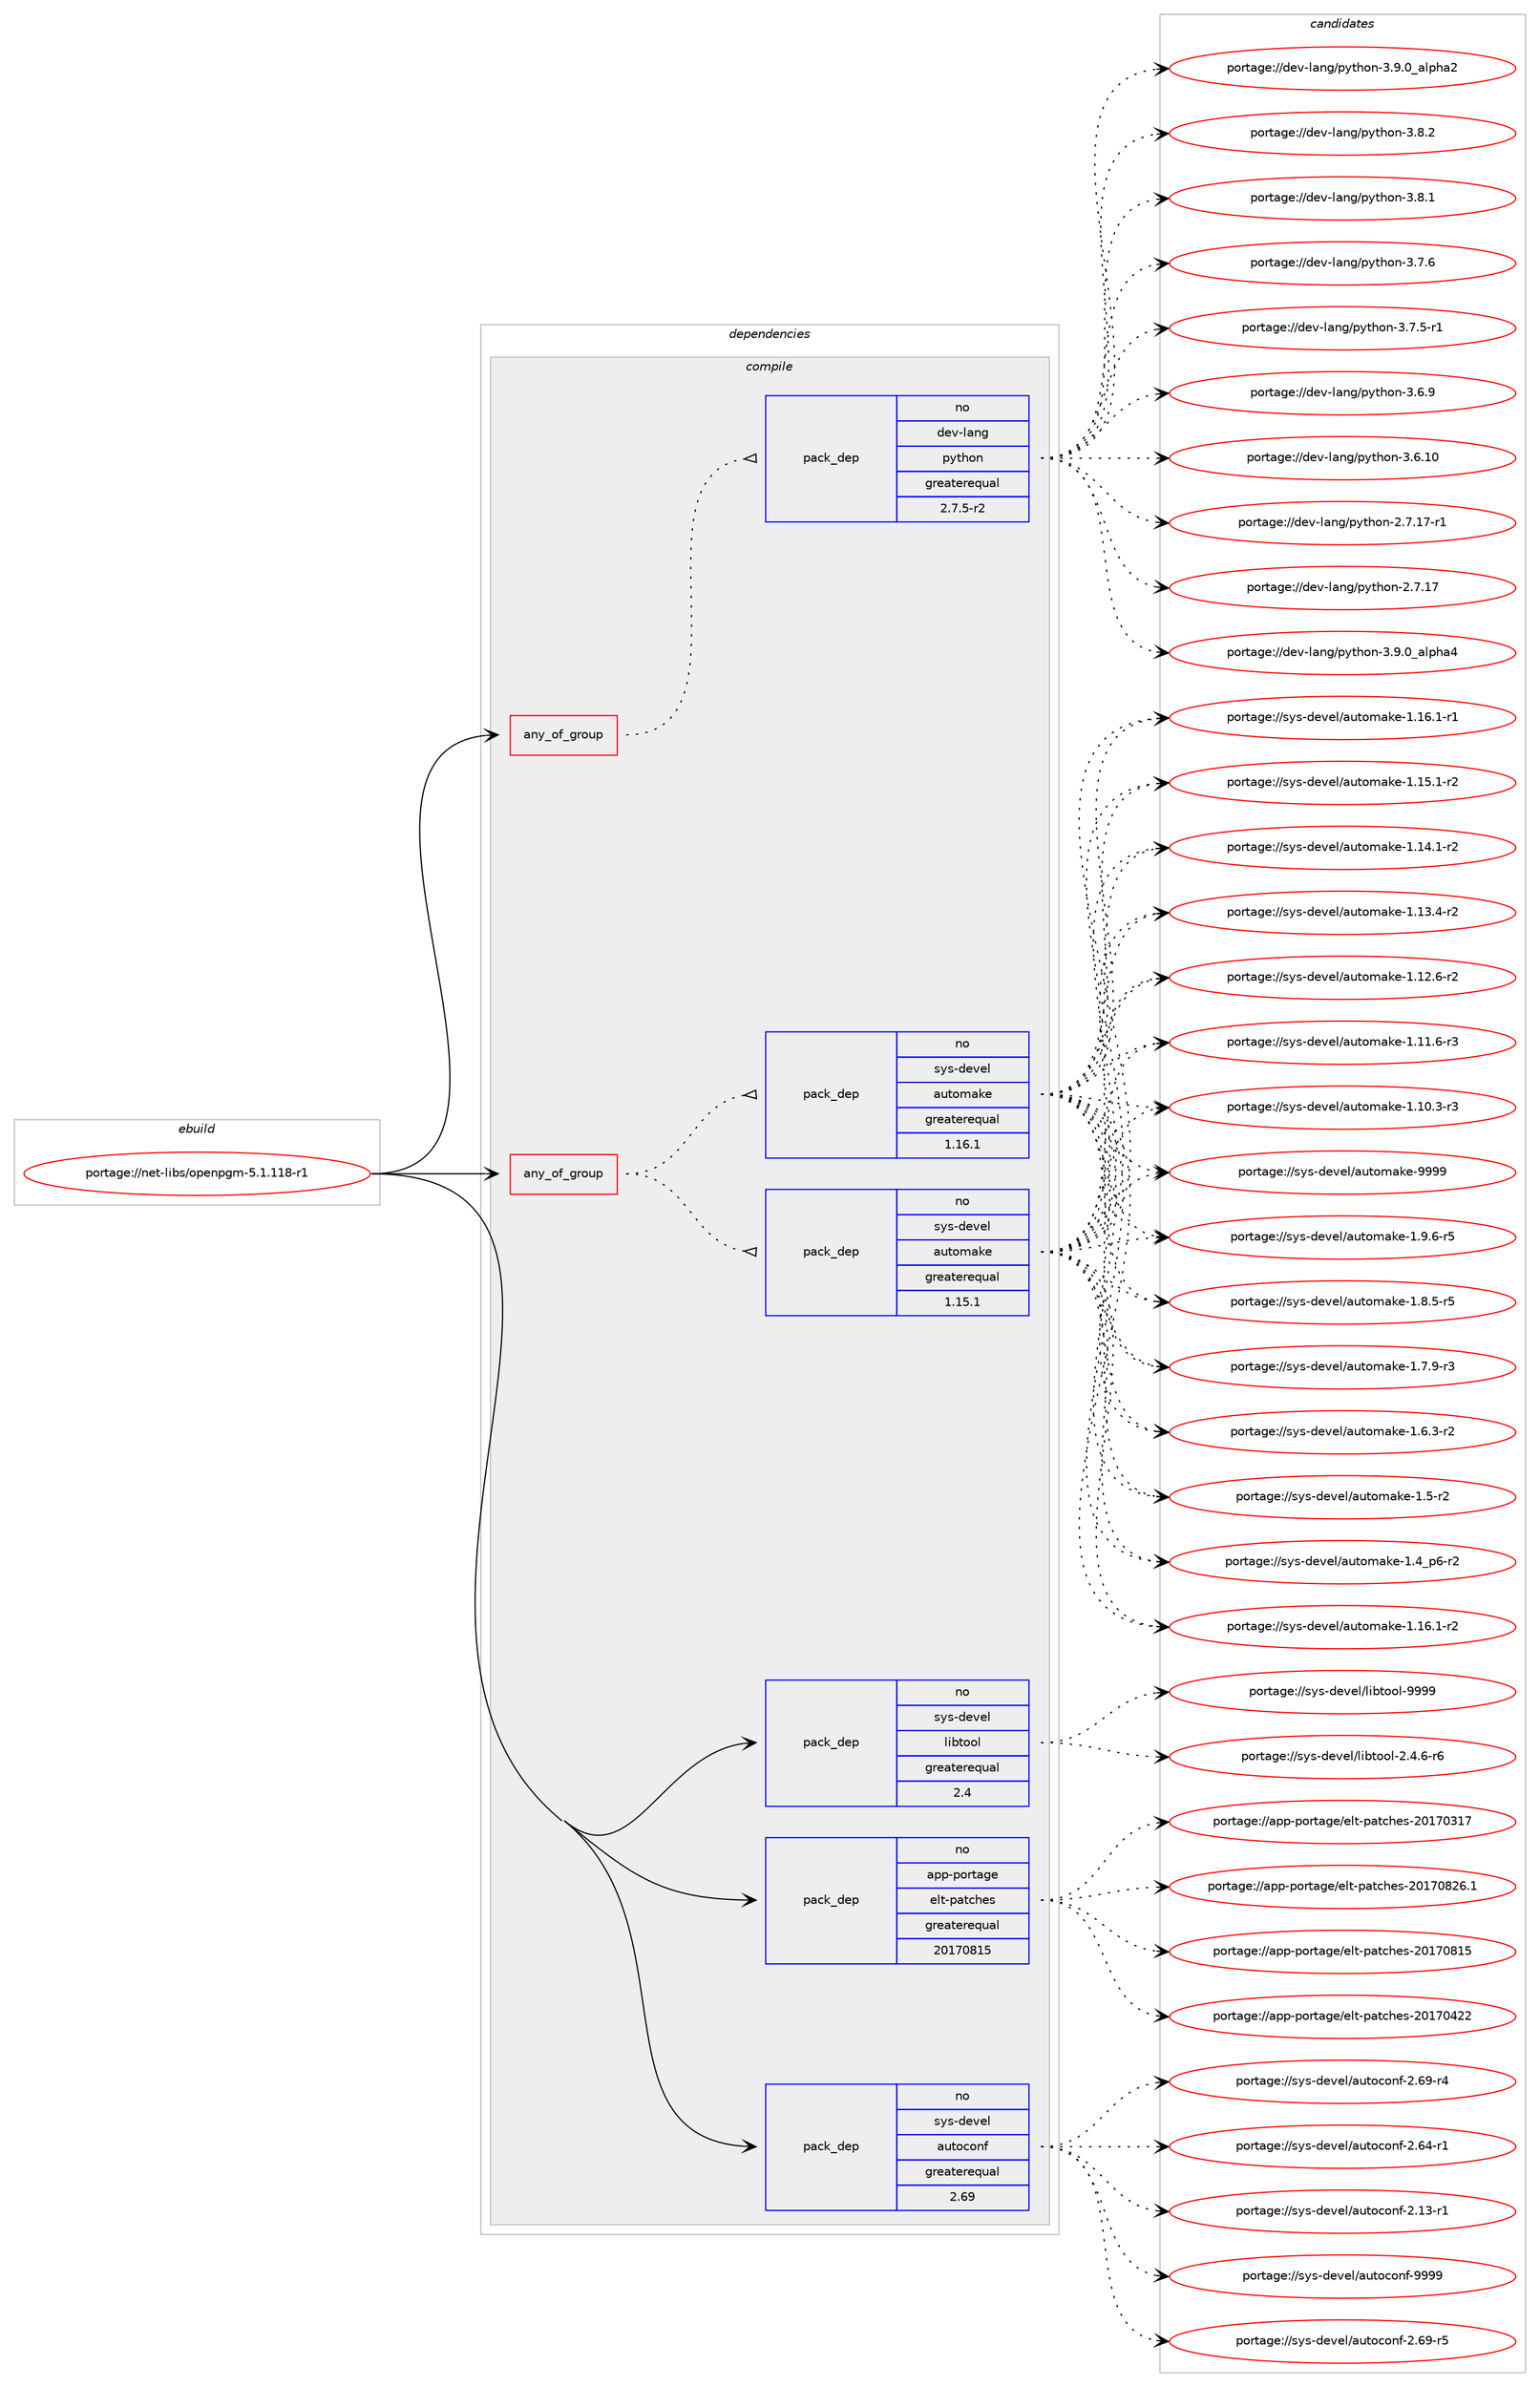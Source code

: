 digraph prolog {

# *************
# Graph options
# *************

newrank=true;
concentrate=true;
compound=true;
graph [rankdir=LR,fontname=Helvetica,fontsize=10,ranksep=1.5];#, ranksep=2.5, nodesep=0.2];
edge  [arrowhead=vee];
node  [fontname=Helvetica,fontsize=10];

# **********
# The ebuild
# **********

subgraph cluster_leftcol {
color=gray;
rank=same;
label=<<i>ebuild</i>>;
id [label="portage://net-libs/openpgm-5.1.118-r1", color=red, width=4, href="../net-libs/openpgm-5.1.118-r1.svg"];
}

# ****************
# The dependencies
# ****************

subgraph cluster_midcol {
color=gray;
label=<<i>dependencies</i>>;
subgraph cluster_compile {
fillcolor="#eeeeee";
style=filled;
label=<<i>compile</i>>;
subgraph any1412 {
dependency78096 [label=<<TABLE BORDER="0" CELLBORDER="1" CELLSPACING="0" CELLPADDING="4"><TR><TD CELLPADDING="10">any_of_group</TD></TR></TABLE>>, shape=none, color=red];subgraph pack60395 {
dependency78097 [label=<<TABLE BORDER="0" CELLBORDER="1" CELLSPACING="0" CELLPADDING="4" WIDTH="220"><TR><TD ROWSPAN="6" CELLPADDING="30">pack_dep</TD></TR><TR><TD WIDTH="110">no</TD></TR><TR><TD>dev-lang</TD></TR><TR><TD>python</TD></TR><TR><TD>greaterequal</TD></TR><TR><TD>2.7.5-r2</TD></TR></TABLE>>, shape=none, color=blue];
}
dependency78096:e -> dependency78097:w [weight=20,style="dotted",arrowhead="oinv"];
}
id:e -> dependency78096:w [weight=20,style="solid",arrowhead="vee"];
subgraph any1413 {
dependency78098 [label=<<TABLE BORDER="0" CELLBORDER="1" CELLSPACING="0" CELLPADDING="4"><TR><TD CELLPADDING="10">any_of_group</TD></TR></TABLE>>, shape=none, color=red];subgraph pack60396 {
dependency78099 [label=<<TABLE BORDER="0" CELLBORDER="1" CELLSPACING="0" CELLPADDING="4" WIDTH="220"><TR><TD ROWSPAN="6" CELLPADDING="30">pack_dep</TD></TR><TR><TD WIDTH="110">no</TD></TR><TR><TD>sys-devel</TD></TR><TR><TD>automake</TD></TR><TR><TD>greaterequal</TD></TR><TR><TD>1.16.1</TD></TR></TABLE>>, shape=none, color=blue];
}
dependency78098:e -> dependency78099:w [weight=20,style="dotted",arrowhead="oinv"];
subgraph pack60397 {
dependency78100 [label=<<TABLE BORDER="0" CELLBORDER="1" CELLSPACING="0" CELLPADDING="4" WIDTH="220"><TR><TD ROWSPAN="6" CELLPADDING="30">pack_dep</TD></TR><TR><TD WIDTH="110">no</TD></TR><TR><TD>sys-devel</TD></TR><TR><TD>automake</TD></TR><TR><TD>greaterequal</TD></TR><TR><TD>1.15.1</TD></TR></TABLE>>, shape=none, color=blue];
}
dependency78098:e -> dependency78100:w [weight=20,style="dotted",arrowhead="oinv"];
}
id:e -> dependency78098:w [weight=20,style="solid",arrowhead="vee"];
subgraph pack60398 {
dependency78101 [label=<<TABLE BORDER="0" CELLBORDER="1" CELLSPACING="0" CELLPADDING="4" WIDTH="220"><TR><TD ROWSPAN="6" CELLPADDING="30">pack_dep</TD></TR><TR><TD WIDTH="110">no</TD></TR><TR><TD>app-portage</TD></TR><TR><TD>elt-patches</TD></TR><TR><TD>greaterequal</TD></TR><TR><TD>20170815</TD></TR></TABLE>>, shape=none, color=blue];
}
id:e -> dependency78101:w [weight=20,style="solid",arrowhead="vee"];
subgraph pack60399 {
dependency78102 [label=<<TABLE BORDER="0" CELLBORDER="1" CELLSPACING="0" CELLPADDING="4" WIDTH="220"><TR><TD ROWSPAN="6" CELLPADDING="30">pack_dep</TD></TR><TR><TD WIDTH="110">no</TD></TR><TR><TD>sys-devel</TD></TR><TR><TD>autoconf</TD></TR><TR><TD>greaterequal</TD></TR><TR><TD>2.69</TD></TR></TABLE>>, shape=none, color=blue];
}
id:e -> dependency78102:w [weight=20,style="solid",arrowhead="vee"];
subgraph pack60400 {
dependency78103 [label=<<TABLE BORDER="0" CELLBORDER="1" CELLSPACING="0" CELLPADDING="4" WIDTH="220"><TR><TD ROWSPAN="6" CELLPADDING="30">pack_dep</TD></TR><TR><TD WIDTH="110">no</TD></TR><TR><TD>sys-devel</TD></TR><TR><TD>libtool</TD></TR><TR><TD>greaterequal</TD></TR><TR><TD>2.4</TD></TR></TABLE>>, shape=none, color=blue];
}
id:e -> dependency78103:w [weight=20,style="solid",arrowhead="vee"];
}
subgraph cluster_compileandrun {
fillcolor="#eeeeee";
style=filled;
label=<<i>compile and run</i>>;
}
subgraph cluster_run {
fillcolor="#eeeeee";
style=filled;
label=<<i>run</i>>;
}
}

# **************
# The candidates
# **************

subgraph cluster_choices {
rank=same;
color=gray;
label=<<i>candidates</i>>;

subgraph choice60395 {
color=black;
nodesep=1;
choice10010111845108971101034711212111610411111045514657464895971081121049752 [label="portage://dev-lang/python-3.9.0_alpha4", color=red, width=4,href="../dev-lang/python-3.9.0_alpha4.svg"];
choice10010111845108971101034711212111610411111045514657464895971081121049750 [label="portage://dev-lang/python-3.9.0_alpha2", color=red, width=4,href="../dev-lang/python-3.9.0_alpha2.svg"];
choice100101118451089711010347112121116104111110455146564650 [label="portage://dev-lang/python-3.8.2", color=red, width=4,href="../dev-lang/python-3.8.2.svg"];
choice100101118451089711010347112121116104111110455146564649 [label="portage://dev-lang/python-3.8.1", color=red, width=4,href="../dev-lang/python-3.8.1.svg"];
choice100101118451089711010347112121116104111110455146554654 [label="portage://dev-lang/python-3.7.6", color=red, width=4,href="../dev-lang/python-3.7.6.svg"];
choice1001011184510897110103471121211161041111104551465546534511449 [label="portage://dev-lang/python-3.7.5-r1", color=red, width=4,href="../dev-lang/python-3.7.5-r1.svg"];
choice100101118451089711010347112121116104111110455146544657 [label="portage://dev-lang/python-3.6.9", color=red, width=4,href="../dev-lang/python-3.6.9.svg"];
choice10010111845108971101034711212111610411111045514654464948 [label="portage://dev-lang/python-3.6.10", color=red, width=4,href="../dev-lang/python-3.6.10.svg"];
choice100101118451089711010347112121116104111110455046554649554511449 [label="portage://dev-lang/python-2.7.17-r1", color=red, width=4,href="../dev-lang/python-2.7.17-r1.svg"];
choice10010111845108971101034711212111610411111045504655464955 [label="portage://dev-lang/python-2.7.17", color=red, width=4,href="../dev-lang/python-2.7.17.svg"];
dependency78097:e -> choice10010111845108971101034711212111610411111045514657464895971081121049752:w [style=dotted,weight="100"];
dependency78097:e -> choice10010111845108971101034711212111610411111045514657464895971081121049750:w [style=dotted,weight="100"];
dependency78097:e -> choice100101118451089711010347112121116104111110455146564650:w [style=dotted,weight="100"];
dependency78097:e -> choice100101118451089711010347112121116104111110455146564649:w [style=dotted,weight="100"];
dependency78097:e -> choice100101118451089711010347112121116104111110455146554654:w [style=dotted,weight="100"];
dependency78097:e -> choice1001011184510897110103471121211161041111104551465546534511449:w [style=dotted,weight="100"];
dependency78097:e -> choice100101118451089711010347112121116104111110455146544657:w [style=dotted,weight="100"];
dependency78097:e -> choice10010111845108971101034711212111610411111045514654464948:w [style=dotted,weight="100"];
dependency78097:e -> choice100101118451089711010347112121116104111110455046554649554511449:w [style=dotted,weight="100"];
dependency78097:e -> choice10010111845108971101034711212111610411111045504655464955:w [style=dotted,weight="100"];
}
subgraph choice60396 {
color=black;
nodesep=1;
choice115121115451001011181011084797117116111109971071014557575757 [label="portage://sys-devel/automake-9999", color=red, width=4,href="../sys-devel/automake-9999.svg"];
choice115121115451001011181011084797117116111109971071014549465746544511453 [label="portage://sys-devel/automake-1.9.6-r5", color=red, width=4,href="../sys-devel/automake-1.9.6-r5.svg"];
choice115121115451001011181011084797117116111109971071014549465646534511453 [label="portage://sys-devel/automake-1.8.5-r5", color=red, width=4,href="../sys-devel/automake-1.8.5-r5.svg"];
choice115121115451001011181011084797117116111109971071014549465546574511451 [label="portage://sys-devel/automake-1.7.9-r3", color=red, width=4,href="../sys-devel/automake-1.7.9-r3.svg"];
choice115121115451001011181011084797117116111109971071014549465446514511450 [label="portage://sys-devel/automake-1.6.3-r2", color=red, width=4,href="../sys-devel/automake-1.6.3-r2.svg"];
choice11512111545100101118101108479711711611110997107101454946534511450 [label="portage://sys-devel/automake-1.5-r2", color=red, width=4,href="../sys-devel/automake-1.5-r2.svg"];
choice115121115451001011181011084797117116111109971071014549465295112544511450 [label="portage://sys-devel/automake-1.4_p6-r2", color=red, width=4,href="../sys-devel/automake-1.4_p6-r2.svg"];
choice11512111545100101118101108479711711611110997107101454946495446494511450 [label="portage://sys-devel/automake-1.16.1-r2", color=red, width=4,href="../sys-devel/automake-1.16.1-r2.svg"];
choice11512111545100101118101108479711711611110997107101454946495446494511449 [label="portage://sys-devel/automake-1.16.1-r1", color=red, width=4,href="../sys-devel/automake-1.16.1-r1.svg"];
choice11512111545100101118101108479711711611110997107101454946495346494511450 [label="portage://sys-devel/automake-1.15.1-r2", color=red, width=4,href="../sys-devel/automake-1.15.1-r2.svg"];
choice11512111545100101118101108479711711611110997107101454946495246494511450 [label="portage://sys-devel/automake-1.14.1-r2", color=red, width=4,href="../sys-devel/automake-1.14.1-r2.svg"];
choice11512111545100101118101108479711711611110997107101454946495146524511450 [label="portage://sys-devel/automake-1.13.4-r2", color=red, width=4,href="../sys-devel/automake-1.13.4-r2.svg"];
choice11512111545100101118101108479711711611110997107101454946495046544511450 [label="portage://sys-devel/automake-1.12.6-r2", color=red, width=4,href="../sys-devel/automake-1.12.6-r2.svg"];
choice11512111545100101118101108479711711611110997107101454946494946544511451 [label="portage://sys-devel/automake-1.11.6-r3", color=red, width=4,href="../sys-devel/automake-1.11.6-r3.svg"];
choice11512111545100101118101108479711711611110997107101454946494846514511451 [label="portage://sys-devel/automake-1.10.3-r3", color=red, width=4,href="../sys-devel/automake-1.10.3-r3.svg"];
dependency78099:e -> choice115121115451001011181011084797117116111109971071014557575757:w [style=dotted,weight="100"];
dependency78099:e -> choice115121115451001011181011084797117116111109971071014549465746544511453:w [style=dotted,weight="100"];
dependency78099:e -> choice115121115451001011181011084797117116111109971071014549465646534511453:w [style=dotted,weight="100"];
dependency78099:e -> choice115121115451001011181011084797117116111109971071014549465546574511451:w [style=dotted,weight="100"];
dependency78099:e -> choice115121115451001011181011084797117116111109971071014549465446514511450:w [style=dotted,weight="100"];
dependency78099:e -> choice11512111545100101118101108479711711611110997107101454946534511450:w [style=dotted,weight="100"];
dependency78099:e -> choice115121115451001011181011084797117116111109971071014549465295112544511450:w [style=dotted,weight="100"];
dependency78099:e -> choice11512111545100101118101108479711711611110997107101454946495446494511450:w [style=dotted,weight="100"];
dependency78099:e -> choice11512111545100101118101108479711711611110997107101454946495446494511449:w [style=dotted,weight="100"];
dependency78099:e -> choice11512111545100101118101108479711711611110997107101454946495346494511450:w [style=dotted,weight="100"];
dependency78099:e -> choice11512111545100101118101108479711711611110997107101454946495246494511450:w [style=dotted,weight="100"];
dependency78099:e -> choice11512111545100101118101108479711711611110997107101454946495146524511450:w [style=dotted,weight="100"];
dependency78099:e -> choice11512111545100101118101108479711711611110997107101454946495046544511450:w [style=dotted,weight="100"];
dependency78099:e -> choice11512111545100101118101108479711711611110997107101454946494946544511451:w [style=dotted,weight="100"];
dependency78099:e -> choice11512111545100101118101108479711711611110997107101454946494846514511451:w [style=dotted,weight="100"];
}
subgraph choice60397 {
color=black;
nodesep=1;
choice115121115451001011181011084797117116111109971071014557575757 [label="portage://sys-devel/automake-9999", color=red, width=4,href="../sys-devel/automake-9999.svg"];
choice115121115451001011181011084797117116111109971071014549465746544511453 [label="portage://sys-devel/automake-1.9.6-r5", color=red, width=4,href="../sys-devel/automake-1.9.6-r5.svg"];
choice115121115451001011181011084797117116111109971071014549465646534511453 [label="portage://sys-devel/automake-1.8.5-r5", color=red, width=4,href="../sys-devel/automake-1.8.5-r5.svg"];
choice115121115451001011181011084797117116111109971071014549465546574511451 [label="portage://sys-devel/automake-1.7.9-r3", color=red, width=4,href="../sys-devel/automake-1.7.9-r3.svg"];
choice115121115451001011181011084797117116111109971071014549465446514511450 [label="portage://sys-devel/automake-1.6.3-r2", color=red, width=4,href="../sys-devel/automake-1.6.3-r2.svg"];
choice11512111545100101118101108479711711611110997107101454946534511450 [label="portage://sys-devel/automake-1.5-r2", color=red, width=4,href="../sys-devel/automake-1.5-r2.svg"];
choice115121115451001011181011084797117116111109971071014549465295112544511450 [label="portage://sys-devel/automake-1.4_p6-r2", color=red, width=4,href="../sys-devel/automake-1.4_p6-r2.svg"];
choice11512111545100101118101108479711711611110997107101454946495446494511450 [label="portage://sys-devel/automake-1.16.1-r2", color=red, width=4,href="../sys-devel/automake-1.16.1-r2.svg"];
choice11512111545100101118101108479711711611110997107101454946495446494511449 [label="portage://sys-devel/automake-1.16.1-r1", color=red, width=4,href="../sys-devel/automake-1.16.1-r1.svg"];
choice11512111545100101118101108479711711611110997107101454946495346494511450 [label="portage://sys-devel/automake-1.15.1-r2", color=red, width=4,href="../sys-devel/automake-1.15.1-r2.svg"];
choice11512111545100101118101108479711711611110997107101454946495246494511450 [label="portage://sys-devel/automake-1.14.1-r2", color=red, width=4,href="../sys-devel/automake-1.14.1-r2.svg"];
choice11512111545100101118101108479711711611110997107101454946495146524511450 [label="portage://sys-devel/automake-1.13.4-r2", color=red, width=4,href="../sys-devel/automake-1.13.4-r2.svg"];
choice11512111545100101118101108479711711611110997107101454946495046544511450 [label="portage://sys-devel/automake-1.12.6-r2", color=red, width=4,href="../sys-devel/automake-1.12.6-r2.svg"];
choice11512111545100101118101108479711711611110997107101454946494946544511451 [label="portage://sys-devel/automake-1.11.6-r3", color=red, width=4,href="../sys-devel/automake-1.11.6-r3.svg"];
choice11512111545100101118101108479711711611110997107101454946494846514511451 [label="portage://sys-devel/automake-1.10.3-r3", color=red, width=4,href="../sys-devel/automake-1.10.3-r3.svg"];
dependency78100:e -> choice115121115451001011181011084797117116111109971071014557575757:w [style=dotted,weight="100"];
dependency78100:e -> choice115121115451001011181011084797117116111109971071014549465746544511453:w [style=dotted,weight="100"];
dependency78100:e -> choice115121115451001011181011084797117116111109971071014549465646534511453:w [style=dotted,weight="100"];
dependency78100:e -> choice115121115451001011181011084797117116111109971071014549465546574511451:w [style=dotted,weight="100"];
dependency78100:e -> choice115121115451001011181011084797117116111109971071014549465446514511450:w [style=dotted,weight="100"];
dependency78100:e -> choice11512111545100101118101108479711711611110997107101454946534511450:w [style=dotted,weight="100"];
dependency78100:e -> choice115121115451001011181011084797117116111109971071014549465295112544511450:w [style=dotted,weight="100"];
dependency78100:e -> choice11512111545100101118101108479711711611110997107101454946495446494511450:w [style=dotted,weight="100"];
dependency78100:e -> choice11512111545100101118101108479711711611110997107101454946495446494511449:w [style=dotted,weight="100"];
dependency78100:e -> choice11512111545100101118101108479711711611110997107101454946495346494511450:w [style=dotted,weight="100"];
dependency78100:e -> choice11512111545100101118101108479711711611110997107101454946495246494511450:w [style=dotted,weight="100"];
dependency78100:e -> choice11512111545100101118101108479711711611110997107101454946495146524511450:w [style=dotted,weight="100"];
dependency78100:e -> choice11512111545100101118101108479711711611110997107101454946495046544511450:w [style=dotted,weight="100"];
dependency78100:e -> choice11512111545100101118101108479711711611110997107101454946494946544511451:w [style=dotted,weight="100"];
dependency78100:e -> choice11512111545100101118101108479711711611110997107101454946494846514511451:w [style=dotted,weight="100"];
}
subgraph choice60398 {
color=black;
nodesep=1;
choice971121124511211111411697103101471011081164511297116991041011154550484955485650544649 [label="portage://app-portage/elt-patches-20170826.1", color=red, width=4,href="../app-portage/elt-patches-20170826.1.svg"];
choice97112112451121111141169710310147101108116451129711699104101115455048495548564953 [label="portage://app-portage/elt-patches-20170815", color=red, width=4,href="../app-portage/elt-patches-20170815.svg"];
choice97112112451121111141169710310147101108116451129711699104101115455048495548525050 [label="portage://app-portage/elt-patches-20170422", color=red, width=4,href="../app-portage/elt-patches-20170422.svg"];
choice97112112451121111141169710310147101108116451129711699104101115455048495548514955 [label="portage://app-portage/elt-patches-20170317", color=red, width=4,href="../app-portage/elt-patches-20170317.svg"];
dependency78101:e -> choice971121124511211111411697103101471011081164511297116991041011154550484955485650544649:w [style=dotted,weight="100"];
dependency78101:e -> choice97112112451121111141169710310147101108116451129711699104101115455048495548564953:w [style=dotted,weight="100"];
dependency78101:e -> choice97112112451121111141169710310147101108116451129711699104101115455048495548525050:w [style=dotted,weight="100"];
dependency78101:e -> choice97112112451121111141169710310147101108116451129711699104101115455048495548514955:w [style=dotted,weight="100"];
}
subgraph choice60399 {
color=black;
nodesep=1;
choice115121115451001011181011084797117116111991111101024557575757 [label="portage://sys-devel/autoconf-9999", color=red, width=4,href="../sys-devel/autoconf-9999.svg"];
choice1151211154510010111810110847971171161119911111010245504654574511453 [label="portage://sys-devel/autoconf-2.69-r5", color=red, width=4,href="../sys-devel/autoconf-2.69-r5.svg"];
choice1151211154510010111810110847971171161119911111010245504654574511452 [label="portage://sys-devel/autoconf-2.69-r4", color=red, width=4,href="../sys-devel/autoconf-2.69-r4.svg"];
choice1151211154510010111810110847971171161119911111010245504654524511449 [label="portage://sys-devel/autoconf-2.64-r1", color=red, width=4,href="../sys-devel/autoconf-2.64-r1.svg"];
choice1151211154510010111810110847971171161119911111010245504649514511449 [label="portage://sys-devel/autoconf-2.13-r1", color=red, width=4,href="../sys-devel/autoconf-2.13-r1.svg"];
dependency78102:e -> choice115121115451001011181011084797117116111991111101024557575757:w [style=dotted,weight="100"];
dependency78102:e -> choice1151211154510010111810110847971171161119911111010245504654574511453:w [style=dotted,weight="100"];
dependency78102:e -> choice1151211154510010111810110847971171161119911111010245504654574511452:w [style=dotted,weight="100"];
dependency78102:e -> choice1151211154510010111810110847971171161119911111010245504654524511449:w [style=dotted,weight="100"];
dependency78102:e -> choice1151211154510010111810110847971171161119911111010245504649514511449:w [style=dotted,weight="100"];
}
subgraph choice60400 {
color=black;
nodesep=1;
choice1151211154510010111810110847108105981161111111084557575757 [label="portage://sys-devel/libtool-9999", color=red, width=4,href="../sys-devel/libtool-9999.svg"];
choice1151211154510010111810110847108105981161111111084550465246544511454 [label="portage://sys-devel/libtool-2.4.6-r6", color=red, width=4,href="../sys-devel/libtool-2.4.6-r6.svg"];
dependency78103:e -> choice1151211154510010111810110847108105981161111111084557575757:w [style=dotted,weight="100"];
dependency78103:e -> choice1151211154510010111810110847108105981161111111084550465246544511454:w [style=dotted,weight="100"];
}
}

}
